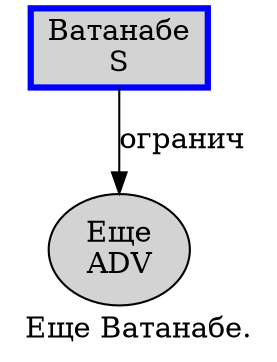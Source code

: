 digraph SENTENCE_4964 {
	graph [label="Еще Ватанабе."]
	node [style=filled]
		0 [label="Еще
ADV" color="" fillcolor=lightgray penwidth=1 shape=ellipse]
		1 [label="Ватанабе
S" color=blue fillcolor=lightgray penwidth=3 shape=box]
			1 -> 0 [label="огранич"]
}